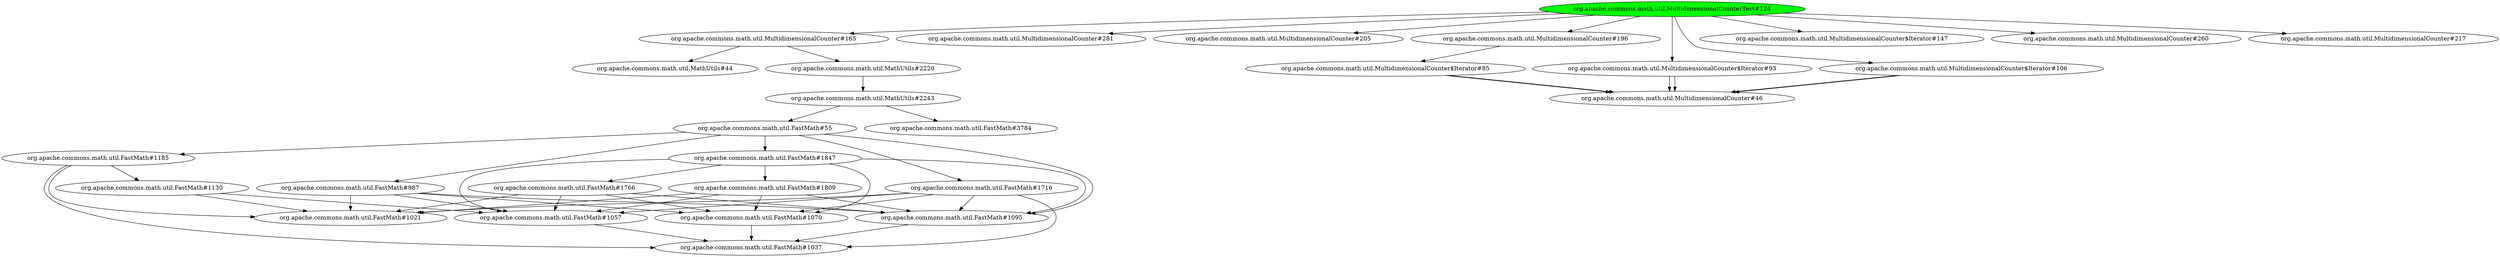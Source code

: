 digraph "cg/org.apache.commons.math.util.MultidimensionalCounterTest#124"
{
	"org.apache.commons.math.util.MultidimensionalCounterTest#124" [style=filled,fillcolor=green];
	"org.apache.commons.math.util.MultidimensionalCounterTest#124" -> "org.apache.commons.math.util.MultidimensionalCounter#165";
	"org.apache.commons.math.util.MultidimensionalCounter#165" -> "org.apache.commons.math.util.MathUtils#44";
	"org.apache.commons.math.util.MultidimensionalCounter#165" -> "org.apache.commons.math.util.MathUtils#2220";
	"org.apache.commons.math.util.MathUtils#2220" -> "org.apache.commons.math.util.MathUtils#2243";
	"org.apache.commons.math.util.MathUtils#2243" -> "org.apache.commons.math.util.FastMath#55";
	"org.apache.commons.math.util.FastMath#55" -> "org.apache.commons.math.util.FastMath#1185";
	"org.apache.commons.math.util.FastMath#1185" -> "org.apache.commons.math.util.FastMath#1021";
	"org.apache.commons.math.util.FastMath#1185" -> "org.apache.commons.math.util.FastMath#1037";
	"org.apache.commons.math.util.FastMath#1185" -> "org.apache.commons.math.util.FastMath#1130";
	"org.apache.commons.math.util.FastMath#1130" -> "org.apache.commons.math.util.FastMath#1021";
	"org.apache.commons.math.util.FastMath#1130" -> "org.apache.commons.math.util.FastMath#1057";
	"org.apache.commons.math.util.FastMath#1057" -> "org.apache.commons.math.util.FastMath#1037";
	"org.apache.commons.math.util.FastMath#55" -> "org.apache.commons.math.util.FastMath#1095";
	"org.apache.commons.math.util.FastMath#1095" -> "org.apache.commons.math.util.FastMath#1037";
	"org.apache.commons.math.util.FastMath#55" -> "org.apache.commons.math.util.FastMath#987";
	"org.apache.commons.math.util.FastMath#987" -> "org.apache.commons.math.util.FastMath#1021";
	"org.apache.commons.math.util.FastMath#987" -> "org.apache.commons.math.util.FastMath#1057";
	"org.apache.commons.math.util.FastMath#987" -> "org.apache.commons.math.util.FastMath#1095";
	"org.apache.commons.math.util.FastMath#987" -> "org.apache.commons.math.util.FastMath#1070";
	"org.apache.commons.math.util.FastMath#1070" -> "org.apache.commons.math.util.FastMath#1037";
	"org.apache.commons.math.util.FastMath#55" -> "org.apache.commons.math.util.FastMath#1716";
	"org.apache.commons.math.util.FastMath#1716" -> "org.apache.commons.math.util.FastMath#1021";
	"org.apache.commons.math.util.FastMath#1716" -> "org.apache.commons.math.util.FastMath#1037";
	"org.apache.commons.math.util.FastMath#1716" -> "org.apache.commons.math.util.FastMath#1095";
	"org.apache.commons.math.util.FastMath#1716" -> "org.apache.commons.math.util.FastMath#1057";
	"org.apache.commons.math.util.FastMath#1716" -> "org.apache.commons.math.util.FastMath#1070";
	"org.apache.commons.math.util.FastMath#55" -> "org.apache.commons.math.util.FastMath#1847";
	"org.apache.commons.math.util.FastMath#1847" -> "org.apache.commons.math.util.FastMath#1766";
	"org.apache.commons.math.util.FastMath#1766" -> "org.apache.commons.math.util.FastMath#1021";
	"org.apache.commons.math.util.FastMath#1766" -> "org.apache.commons.math.util.FastMath#1057";
	"org.apache.commons.math.util.FastMath#1766" -> "org.apache.commons.math.util.FastMath#1095";
	"org.apache.commons.math.util.FastMath#1766" -> "org.apache.commons.math.util.FastMath#1070";
	"org.apache.commons.math.util.FastMath#1847" -> "org.apache.commons.math.util.FastMath#1809";
	"org.apache.commons.math.util.FastMath#1809" -> "org.apache.commons.math.util.FastMath#1021";
	"org.apache.commons.math.util.FastMath#1809" -> "org.apache.commons.math.util.FastMath#1057";
	"org.apache.commons.math.util.FastMath#1809" -> "org.apache.commons.math.util.FastMath#1095";
	"org.apache.commons.math.util.FastMath#1809" -> "org.apache.commons.math.util.FastMath#1070";
	"org.apache.commons.math.util.FastMath#1847" -> "org.apache.commons.math.util.FastMath#1057";
	"org.apache.commons.math.util.FastMath#1847" -> "org.apache.commons.math.util.FastMath#1070";
	"org.apache.commons.math.util.FastMath#1847" -> "org.apache.commons.math.util.FastMath#1095";
	"org.apache.commons.math.util.MathUtils#2243" -> "org.apache.commons.math.util.FastMath#3784";
	"org.apache.commons.math.util.MultidimensionalCounterTest#124" -> "org.apache.commons.math.util.MultidimensionalCounter#281";
	"org.apache.commons.math.util.MultidimensionalCounterTest#124" -> "org.apache.commons.math.util.MultidimensionalCounter#205";
	"org.apache.commons.math.util.MultidimensionalCounterTest#124" -> "org.apache.commons.math.util.MultidimensionalCounter#196";
	"org.apache.commons.math.util.MultidimensionalCounter#196" -> "org.apache.commons.math.util.MultidimensionalCounter$Iterator#85";
	"org.apache.commons.math.util.MultidimensionalCounter$Iterator#85" -> "org.apache.commons.math.util.MultidimensionalCounter#46";
	"org.apache.commons.math.util.MultidimensionalCounter$Iterator#85" -> "org.apache.commons.math.util.MultidimensionalCounter#46";
	"org.apache.commons.math.util.MultidimensionalCounterTest#124" -> "org.apache.commons.math.util.MultidimensionalCounter$Iterator#93";
	"org.apache.commons.math.util.MultidimensionalCounter$Iterator#93" -> "org.apache.commons.math.util.MultidimensionalCounter#46";
	"org.apache.commons.math.util.MultidimensionalCounter$Iterator#93" -> "org.apache.commons.math.util.MultidimensionalCounter#46";
	"org.apache.commons.math.util.MultidimensionalCounterTest#124" -> "org.apache.commons.math.util.MultidimensionalCounter$Iterator#106";
	"org.apache.commons.math.util.MultidimensionalCounter$Iterator#106" -> "org.apache.commons.math.util.MultidimensionalCounter#46";
	"org.apache.commons.math.util.MultidimensionalCounter$Iterator#106" -> "org.apache.commons.math.util.MultidimensionalCounter#46";
	"org.apache.commons.math.util.MultidimensionalCounterTest#124" -> "org.apache.commons.math.util.MultidimensionalCounter$Iterator#147";
	"org.apache.commons.math.util.MultidimensionalCounterTest#124" -> "org.apache.commons.math.util.MultidimensionalCounter#260";
	"org.apache.commons.math.util.MultidimensionalCounterTest#124" -> "org.apache.commons.math.util.MultidimensionalCounter#217";
}
